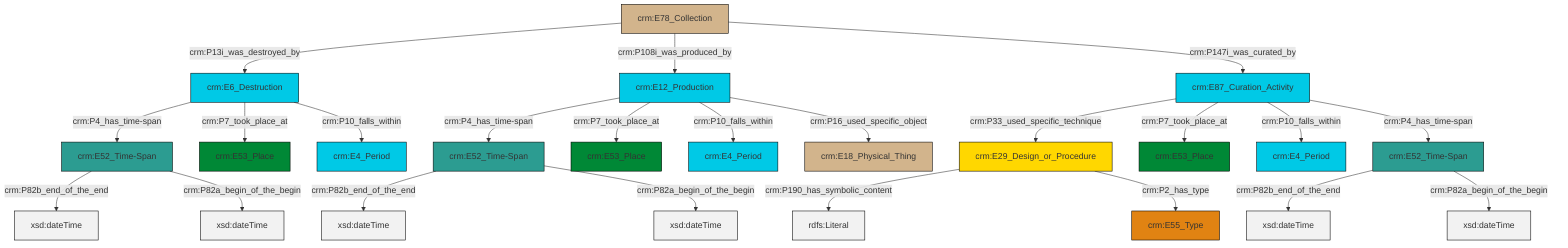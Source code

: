 graph TD
classDef Literal fill:#f2f2f2,stroke:#000000;
classDef CRM_Entity fill:#FFFFFF,stroke:#000000;
classDef Temporal_Entity fill:#00C9E6, stroke:#000000;
classDef Type fill:#E18312, stroke:#000000;
classDef Time-Span fill:#2C9C91, stroke:#000000;
classDef Appellation fill:#FFEB7F, stroke:#000000;
classDef Place fill:#008836, stroke:#000000;
classDef Persistent_Item fill:#B266B2, stroke:#000000;
classDef Conceptual_Object fill:#FFD700, stroke:#000000;
classDef Physical_Thing fill:#D2B48C, stroke:#000000;
classDef Actor fill:#f58aad, stroke:#000000;
classDef PC_Classes fill:#4ce600, stroke:#000000;
classDef Multi fill:#cccccc,stroke:#000000;

6["crm:E29_Design_or_Procedure"]:::Conceptual_Object -->|crm:P190_has_symbolic_content| 7[rdfs:Literal]:::Literal
4["crm:E52_Time-Span"]:::Time-Span -->|crm:P82b_end_of_the_end| 8[xsd:dateTime]:::Literal
9["crm:E78_Collection"]:::Physical_Thing -->|crm:P13i_was_destroyed_by| 11["crm:E6_Destruction"]:::Temporal_Entity
12["crm:E12_Production"]:::Temporal_Entity -->|crm:P4_has_time-span| 14["crm:E52_Time-Span"]:::Time-Span
2["crm:E87_Curation_Activity"]:::Temporal_Entity -->|crm:P33_used_specific_technique| 6["crm:E29_Design_or_Procedure"]:::Conceptual_Object
2["crm:E87_Curation_Activity"]:::Temporal_Entity -->|crm:P7_took_place_at| 15["crm:E53_Place"]:::Place
9["crm:E78_Collection"]:::Physical_Thing -->|crm:P108i_was_produced_by| 12["crm:E12_Production"]:::Temporal_Entity
9["crm:E78_Collection"]:::Physical_Thing -->|crm:P147i_was_curated_by| 2["crm:E87_Curation_Activity"]:::Temporal_Entity
11["crm:E6_Destruction"]:::Temporal_Entity -->|crm:P4_has_time-span| 18["crm:E52_Time-Span"]:::Time-Span
2["crm:E87_Curation_Activity"]:::Temporal_Entity -->|crm:P10_falls_within| 19["crm:E4_Period"]:::Temporal_Entity
18["crm:E52_Time-Span"]:::Time-Span -->|crm:P82b_end_of_the_end| 23[xsd:dateTime]:::Literal
11["crm:E6_Destruction"]:::Temporal_Entity -->|crm:P7_took_place_at| 24["crm:E53_Place"]:::Place
12["crm:E12_Production"]:::Temporal_Entity -->|crm:P7_took_place_at| 27["crm:E53_Place"]:::Place
6["crm:E29_Design_or_Procedure"]:::Conceptual_Object -->|crm:P2_has_type| 0["crm:E55_Type"]:::Type
14["crm:E52_Time-Span"]:::Time-Span -->|crm:P82b_end_of_the_end| 30[xsd:dateTime]:::Literal
12["crm:E12_Production"]:::Temporal_Entity -->|crm:P10_falls_within| 21["crm:E4_Period"]:::Temporal_Entity
18["crm:E52_Time-Span"]:::Time-Span -->|crm:P82a_begin_of_the_begin| 36[xsd:dateTime]:::Literal
14["crm:E52_Time-Span"]:::Time-Span -->|crm:P82a_begin_of_the_begin| 37[xsd:dateTime]:::Literal
12["crm:E12_Production"]:::Temporal_Entity -->|crm:P16_used_specific_object| 25["crm:E18_Physical_Thing"]:::Physical_Thing
2["crm:E87_Curation_Activity"]:::Temporal_Entity -->|crm:P4_has_time-span| 4["crm:E52_Time-Span"]:::Time-Span
4["crm:E52_Time-Span"]:::Time-Span -->|crm:P82a_begin_of_the_begin| 38[xsd:dateTime]:::Literal
11["crm:E6_Destruction"]:::Temporal_Entity -->|crm:P10_falls_within| 33["crm:E4_Period"]:::Temporal_Entity